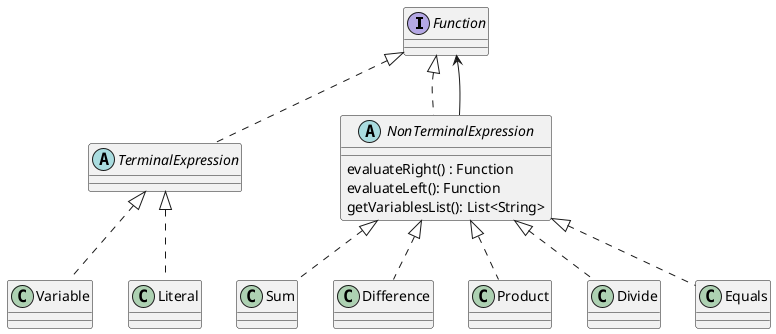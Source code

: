 @startuml
interface Function {

}
abstract class TerminalExpression implements Function {}
class Variable implements TerminalExpression {}
class Literal implements TerminalExpression {}
abstract class NonTerminalExpression implements Function {
    evaluateRight() : Function
    evaluateLeft(): Function
    getVariablesList(): List<String>
}
class Sum implements NonTerminalExpression{}
class Difference implements NonTerminalExpression{}
class Product implements NonTerminalExpression{}
class Divide implements NonTerminalExpression{}
class Equals implements NonTerminalExpression{}

NonTerminalExpression --> Function
@enduml